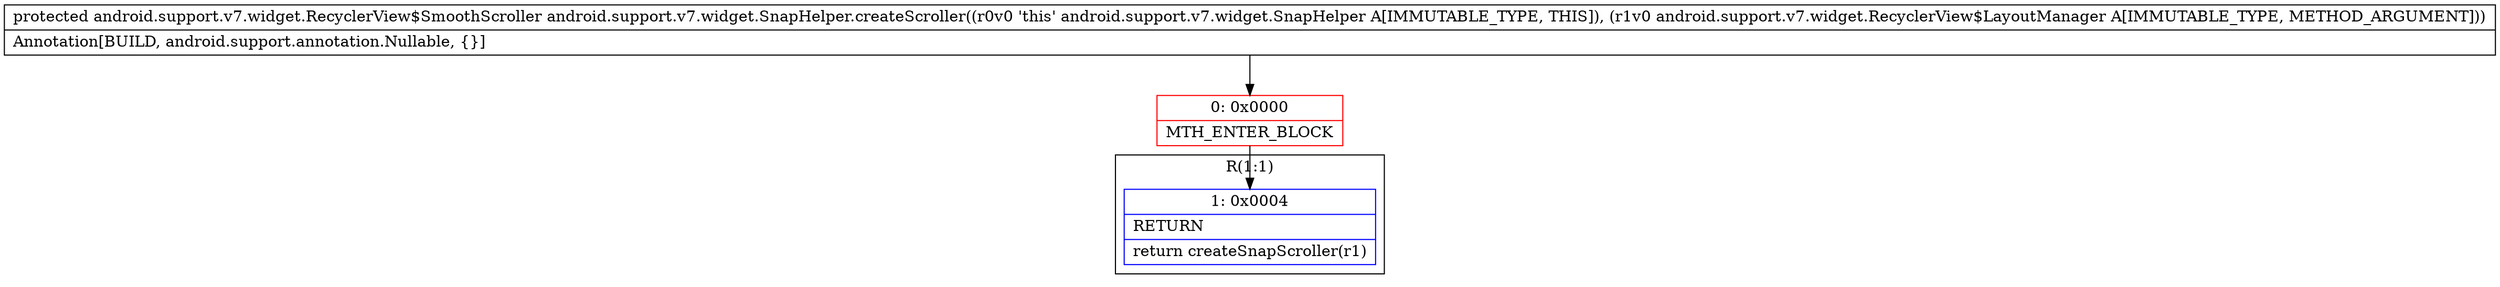 digraph "CFG forandroid.support.v7.widget.SnapHelper.createScroller(Landroid\/support\/v7\/widget\/RecyclerView$LayoutManager;)Landroid\/support\/v7\/widget\/RecyclerView$SmoothScroller;" {
subgraph cluster_Region_1736873903 {
label = "R(1:1)";
node [shape=record,color=blue];
Node_1 [shape=record,label="{1\:\ 0x0004|RETURN\l|return createSnapScroller(r1)\l}"];
}
Node_0 [shape=record,color=red,label="{0\:\ 0x0000|MTH_ENTER_BLOCK\l}"];
MethodNode[shape=record,label="{protected android.support.v7.widget.RecyclerView$SmoothScroller android.support.v7.widget.SnapHelper.createScroller((r0v0 'this' android.support.v7.widget.SnapHelper A[IMMUTABLE_TYPE, THIS]), (r1v0 android.support.v7.widget.RecyclerView$LayoutManager A[IMMUTABLE_TYPE, METHOD_ARGUMENT]))  | Annotation[BUILD, android.support.annotation.Nullable, \{\}]\l}"];
MethodNode -> Node_0;
Node_0 -> Node_1;
}


